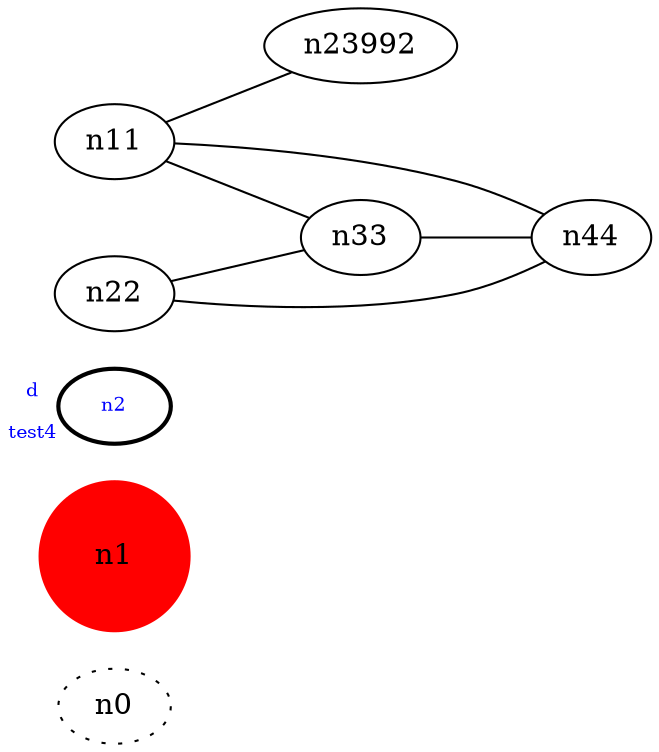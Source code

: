 graph test4 {
	rankdir=LR;
	fontcolor=blue; /* c0; c1; c0 -- c1 */
	n0 [style=dotted, fillcolor="#123456"]; // c2; c3; c2 -- c3
	n1 [height=1, width=1, color=red, style=filled];
	n2 [style=bold, xlabel="d\n\l\G", fontcolor=blue, fontsize=9];
	n11 -- n23992;
	n11 -- n33;
	n11 -- n44;
	n22 -- n33;
	n22 -- n44;
	n33 -- n44;
}
